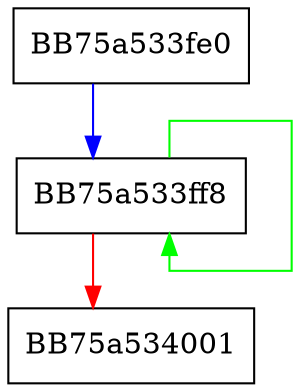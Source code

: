 digraph CompareNameNoCase {
  node [shape="box"];
  graph [splines=ortho];
  BB75a533fe0 -> BB75a533ff8 [color="blue"];
  BB75a533ff8 -> BB75a533ff8 [color="green"];
  BB75a533ff8 -> BB75a534001 [color="red"];
}